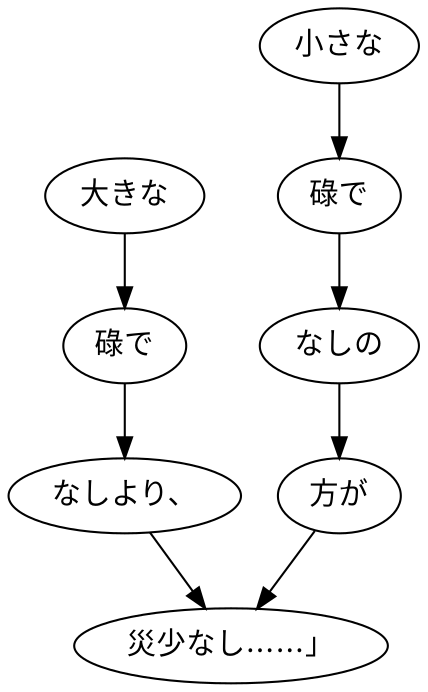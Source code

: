 digraph graph8881 {
	node0 [label="大きな"];
	node1 [label="碌で"];
	node2 [label="なしより、"];
	node3 [label="小さな"];
	node4 [label="碌で"];
	node5 [label="なしの"];
	node6 [label="方が"];
	node7 [label="災少なし……」"];
	node0 -> node1;
	node1 -> node2;
	node2 -> node7;
	node3 -> node4;
	node4 -> node5;
	node5 -> node6;
	node6 -> node7;
}
